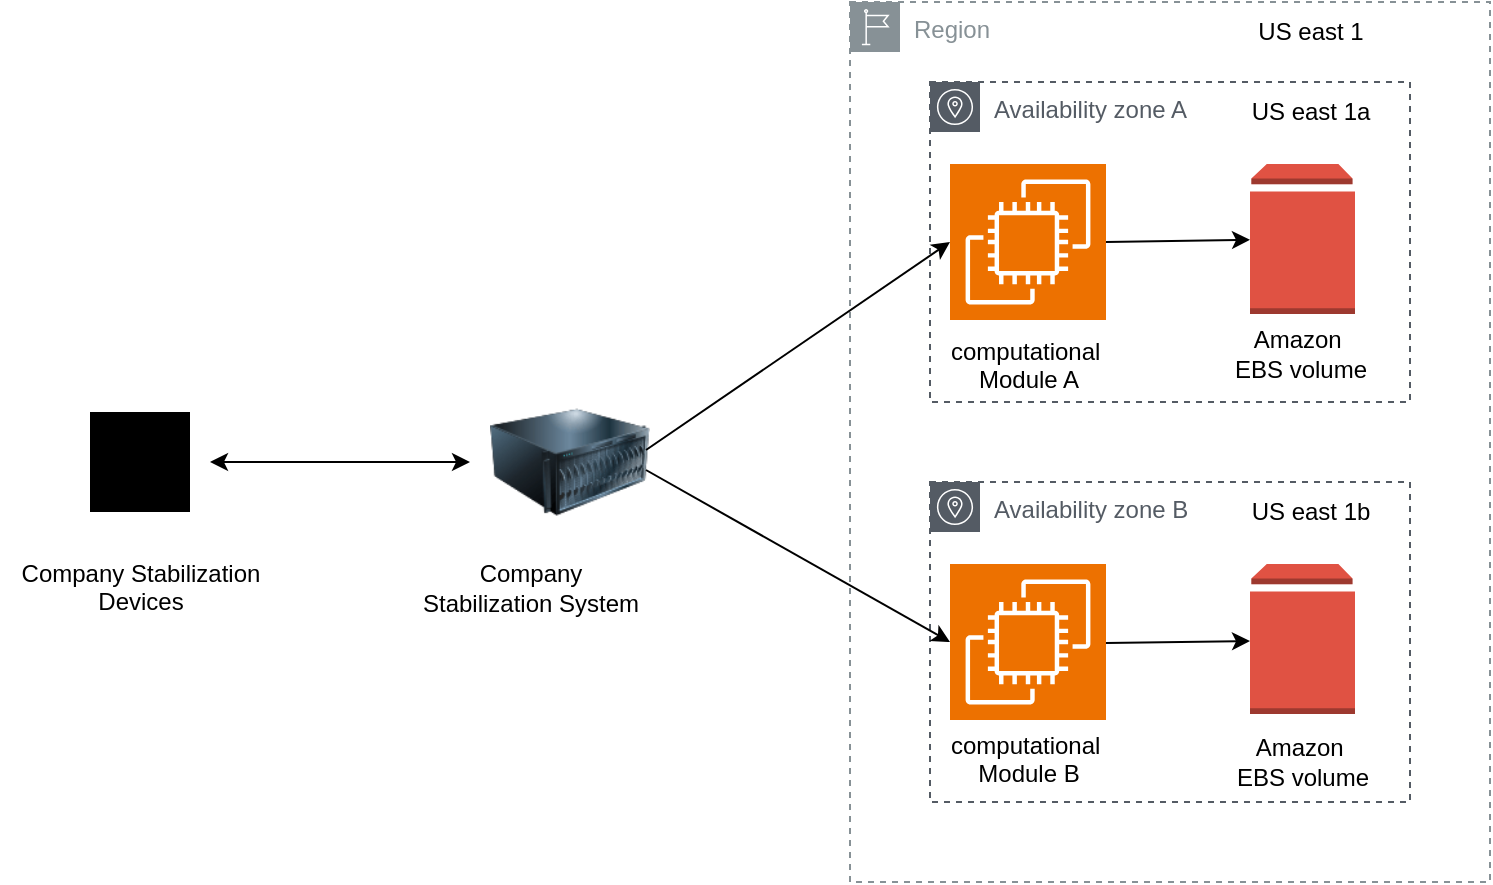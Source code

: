 <mxfile version="26.0.6">
  <diagram name="Page-1" id="kCoj314UIxKeBubhFUw4">
    <mxGraphModel dx="1194" dy="797" grid="1" gridSize="10" guides="1" tooltips="1" connect="1" arrows="1" fold="1" page="1" pageScale="1" pageWidth="850" pageHeight="1100" math="0" shadow="0">
      <root>
        <mxCell id="0" />
        <mxCell id="1" parent="0" />
        <mxCell id="-m4q2zFRH0n8Yx4xbc76-1" value="" style="image;html=1;image=img/lib/clip_art/computers/Server_128x128.png" vertex="1" parent="1">
          <mxGeometry x="260" y="350" width="80" height="80" as="geometry" />
        </mxCell>
        <mxCell id="-m4q2zFRH0n8Yx4xbc76-2" value="Region" style="sketch=0;outlineConnect=0;gradientColor=none;html=1;whiteSpace=wrap;fontSize=12;fontStyle=0;shape=mxgraph.aws4.group;grIcon=mxgraph.aws4.group_region;strokeColor=#879196;fillColor=none;verticalAlign=top;align=left;spacingLeft=30;fontColor=#879196;dashed=1;" vertex="1" parent="1">
          <mxGeometry x="440" y="160" width="320" height="440" as="geometry" />
        </mxCell>
        <mxCell id="-m4q2zFRH0n8Yx4xbc76-3" value="Availability zone A" style="sketch=0;outlineConnect=0;gradientColor=none;html=1;whiteSpace=wrap;fontSize=12;fontStyle=0;shape=mxgraph.aws4.group;grIcon=mxgraph.aws4.group_availability_zone;strokeColor=#545B64;fillColor=none;verticalAlign=top;align=left;spacingLeft=30;fontColor=#545B64;dashed=1;" vertex="1" parent="1">
          <mxGeometry x="480" y="200" width="240" height="160" as="geometry" />
        </mxCell>
        <mxCell id="-m4q2zFRH0n8Yx4xbc76-4" value="Availability zone B" style="sketch=0;outlineConnect=0;gradientColor=none;html=1;whiteSpace=wrap;fontSize=12;fontStyle=0;shape=mxgraph.aws4.group;grIcon=mxgraph.aws4.group_availability_zone;strokeColor=#545B64;fillColor=none;verticalAlign=top;align=left;spacingLeft=30;fontColor=#545B64;dashed=1;" vertex="1" parent="1">
          <mxGeometry x="480" y="400" width="240" height="160" as="geometry" />
        </mxCell>
        <mxCell id="-m4q2zFRH0n8Yx4xbc76-5" value="" style="sketch=0;points=[[0,0,0],[0.25,0,0],[0.5,0,0],[0.75,0,0],[1,0,0],[0,1,0],[0.25,1,0],[0.5,1,0],[0.75,1,0],[1,1,0],[0,0.25,0],[0,0.5,0],[0,0.75,0],[1,0.25,0],[1,0.5,0],[1,0.75,0]];outlineConnect=0;fontColor=#232F3E;fillColor=#ED7100;strokeColor=#ffffff;dashed=0;verticalLabelPosition=bottom;verticalAlign=top;align=center;html=1;fontSize=12;fontStyle=0;aspect=fixed;shape=mxgraph.aws4.resourceIcon;resIcon=mxgraph.aws4.ec2;" vertex="1" parent="1">
          <mxGeometry x="490" y="241" width="78" height="78" as="geometry" />
        </mxCell>
        <mxCell id="-m4q2zFRH0n8Yx4xbc76-6" value="" style="sketch=0;points=[[0,0,0],[0.25,0,0],[0.5,0,0],[0.75,0,0],[1,0,0],[0,1,0],[0.25,1,0],[0.5,1,0],[0.75,1,0],[1,1,0],[0,0.25,0],[0,0.5,0],[0,0.75,0],[1,0.25,0],[1,0.5,0],[1,0.75,0]];outlineConnect=0;fontColor=#232F3E;fillColor=#ED7100;strokeColor=#ffffff;dashed=0;verticalLabelPosition=bottom;verticalAlign=top;align=center;html=1;fontSize=12;fontStyle=0;aspect=fixed;shape=mxgraph.aws4.resourceIcon;resIcon=mxgraph.aws4.ec2;" vertex="1" parent="1">
          <mxGeometry x="490" y="441" width="78" height="78" as="geometry" />
        </mxCell>
        <mxCell id="-m4q2zFRH0n8Yx4xbc76-7" value="" style="outlineConnect=0;dashed=0;verticalLabelPosition=bottom;verticalAlign=top;align=center;html=1;shape=mxgraph.aws3.volume;fillColor=#E05243;gradientColor=none;" vertex="1" parent="1">
          <mxGeometry x="640" y="241" width="52.5" height="75" as="geometry" />
        </mxCell>
        <mxCell id="-m4q2zFRH0n8Yx4xbc76-8" value="" style="outlineConnect=0;dashed=0;verticalLabelPosition=bottom;verticalAlign=top;align=center;html=1;shape=mxgraph.aws3.volume;fillColor=#E05243;gradientColor=none;" vertex="1" parent="1">
          <mxGeometry x="640" y="441" width="52.5" height="75" as="geometry" />
        </mxCell>
        <mxCell id="-m4q2zFRH0n8Yx4xbc76-9" value="" style="sketch=0;verticalLabelPosition=bottom;sketch=0;aspect=fixed;html=1;verticalAlign=top;strokeColor=none;fillColor=#000000;align=center;outlineConnect=0;pointerEvents=1;shape=mxgraph.citrix2.admins;" vertex="1" parent="1">
          <mxGeometry x="60" y="365" width="50" height="50" as="geometry" />
        </mxCell>
        <mxCell id="-m4q2zFRH0n8Yx4xbc76-10" value="" style="endArrow=classic;html=1;rounded=0;exitX=0.975;exitY=0.425;exitDx=0;exitDy=0;exitPerimeter=0;" edge="1" parent="1" source="-m4q2zFRH0n8Yx4xbc76-1">
          <mxGeometry width="50" height="50" relative="1" as="geometry">
            <mxPoint x="440" y="330" as="sourcePoint" />
            <mxPoint x="490" y="280" as="targetPoint" />
          </mxGeometry>
        </mxCell>
        <mxCell id="-m4q2zFRH0n8Yx4xbc76-11" value="" style="endArrow=classic;html=1;rounded=0;exitX=0.975;exitY=0.425;exitDx=0;exitDy=0;exitPerimeter=0;entryX=0;entryY=0.5;entryDx=0;entryDy=0;entryPerimeter=0;" edge="1" parent="1" target="-m4q2zFRH0n8Yx4xbc76-6">
          <mxGeometry width="50" height="50" relative="1" as="geometry">
            <mxPoint x="338" y="394" as="sourcePoint" />
            <mxPoint x="490" y="290" as="targetPoint" />
          </mxGeometry>
        </mxCell>
        <mxCell id="-m4q2zFRH0n8Yx4xbc76-13" value="" style="endArrow=classic;startArrow=classic;html=1;rounded=0;" edge="1" parent="1">
          <mxGeometry width="50" height="50" relative="1" as="geometry">
            <mxPoint x="120" y="390" as="sourcePoint" />
            <mxPoint x="250" y="390" as="targetPoint" />
          </mxGeometry>
        </mxCell>
        <mxCell id="-m4q2zFRH0n8Yx4xbc76-14" value="" style="endArrow=classic;html=1;rounded=0;" edge="1" parent="1" target="-m4q2zFRH0n8Yx4xbc76-7">
          <mxGeometry width="50" height="50" relative="1" as="geometry">
            <mxPoint x="568" y="280" as="sourcePoint" />
            <mxPoint x="610" y="230" as="targetPoint" />
          </mxGeometry>
        </mxCell>
        <mxCell id="-m4q2zFRH0n8Yx4xbc76-15" value="" style="endArrow=classic;html=1;rounded=0;" edge="1" parent="1">
          <mxGeometry width="50" height="50" relative="1" as="geometry">
            <mxPoint x="568" y="480.55" as="sourcePoint" />
            <mxPoint x="640" y="479.55" as="targetPoint" />
          </mxGeometry>
        </mxCell>
        <mxCell id="-m4q2zFRH0n8Yx4xbc76-16" value="US east 1" style="text;html=1;align=center;verticalAlign=middle;resizable=0;points=[];autosize=1;strokeColor=none;fillColor=none;" vertex="1" parent="1">
          <mxGeometry x="630" y="160" width="80" height="30" as="geometry" />
        </mxCell>
        <mxCell id="-m4q2zFRH0n8Yx4xbc76-19" value="US east 1a" style="text;html=1;align=center;verticalAlign=middle;resizable=0;points=[];autosize=1;strokeColor=none;fillColor=none;" vertex="1" parent="1">
          <mxGeometry x="630" y="200" width="80" height="30" as="geometry" />
        </mxCell>
        <mxCell id="-m4q2zFRH0n8Yx4xbc76-20" value="US east 1b" style="text;html=1;align=center;verticalAlign=middle;resizable=0;points=[];autosize=1;strokeColor=none;fillColor=none;" vertex="1" parent="1">
          <mxGeometry x="630" y="400" width="80" height="30" as="geometry" />
        </mxCell>
        <mxCell id="-m4q2zFRH0n8Yx4xbc76-21" value="Company&lt;div&gt;Stabilization System&lt;/div&gt;" style="text;html=1;align=center;verticalAlign=middle;resizable=0;points=[];autosize=1;strokeColor=none;fillColor=none;" vertex="1" parent="1">
          <mxGeometry x="215" y="433" width="130" height="40" as="geometry" />
        </mxCell>
        <mxCell id="-m4q2zFRH0n8Yx4xbc76-22" value="Company Stabilization&lt;div&gt;Devices&lt;/div&gt;&lt;div&gt;&lt;br&gt;&lt;/div&gt;" style="text;html=1;align=center;verticalAlign=middle;resizable=0;points=[];autosize=1;strokeColor=none;fillColor=none;" vertex="1" parent="1">
          <mxGeometry x="15" y="430" width="140" height="60" as="geometry" />
        </mxCell>
        <mxCell id="-m4q2zFRH0n8Yx4xbc76-23" value="computational&amp;nbsp;&lt;div&gt;Module A&lt;div&gt;&lt;br&gt;&lt;/div&gt;&lt;/div&gt;" style="text;html=1;align=center;verticalAlign=middle;resizable=0;points=[];autosize=1;strokeColor=none;fillColor=none;" vertex="1" parent="1">
          <mxGeometry x="479" y="319" width="100" height="60" as="geometry" />
        </mxCell>
        <mxCell id="-m4q2zFRH0n8Yx4xbc76-24" value="computational&amp;nbsp;&lt;div&gt;Module B&lt;div&gt;&lt;br&gt;&lt;/div&gt;&lt;/div&gt;" style="text;html=1;align=center;verticalAlign=middle;resizable=0;points=[];autosize=1;strokeColor=none;fillColor=none;" vertex="1" parent="1">
          <mxGeometry x="479" y="516" width="100" height="60" as="geometry" />
        </mxCell>
        <mxCell id="-m4q2zFRH0n8Yx4xbc76-25" value="Amazon&amp;nbsp;&lt;div&gt;EBS volume&lt;/div&gt;" style="text;html=1;align=center;verticalAlign=middle;resizable=0;points=[];autosize=1;strokeColor=none;fillColor=none;" vertex="1" parent="1">
          <mxGeometry x="620" y="316" width="90" height="40" as="geometry" />
        </mxCell>
        <mxCell id="-m4q2zFRH0n8Yx4xbc76-26" value="Amazon&amp;nbsp;&lt;div&gt;EBS volume&lt;/div&gt;" style="text;html=1;align=center;verticalAlign=middle;resizable=0;points=[];autosize=1;strokeColor=none;fillColor=none;" vertex="1" parent="1">
          <mxGeometry x="621.25" y="520" width="90" height="40" as="geometry" />
        </mxCell>
      </root>
    </mxGraphModel>
  </diagram>
</mxfile>
